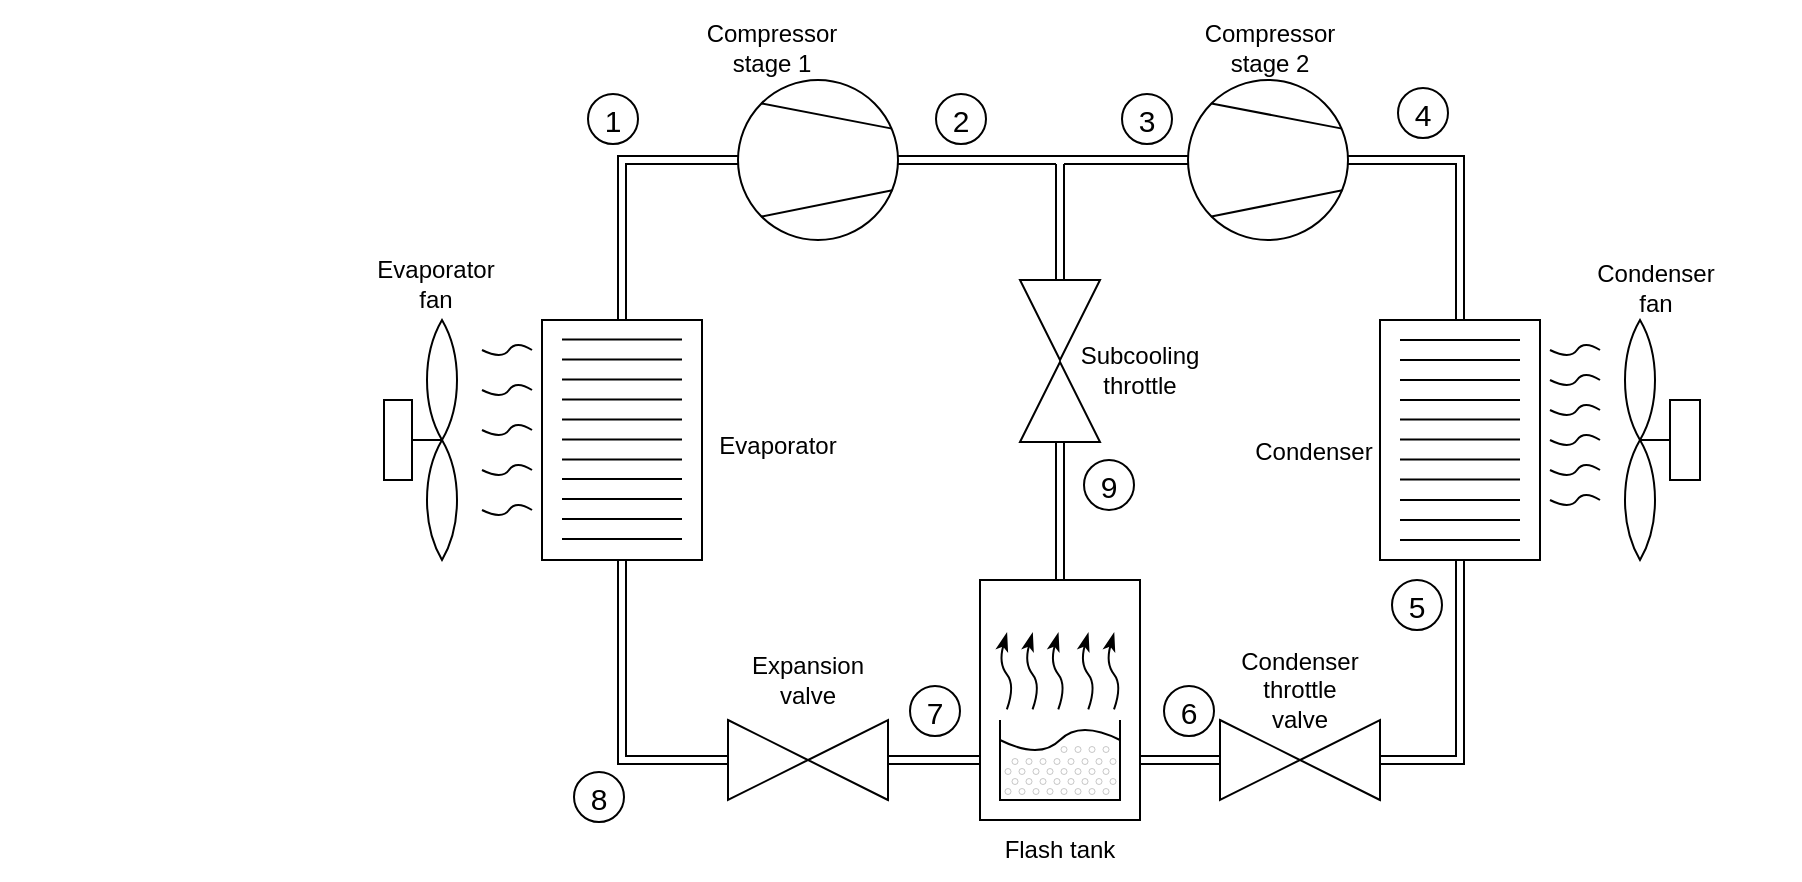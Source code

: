 <mxfile version="18.0.3" type="github">
  <diagram id="86LWPGzjrzok_drfQPmZ" name="Page-1">
    <mxGraphModel dx="1856" dy="977" grid="0" gridSize="10" guides="1" tooltips="1" connect="1" arrows="1" fold="1" page="1" pageScale="1" pageWidth="930" pageHeight="459" math="0" shadow="0">
      <root>
        <mxCell id="0" />
        <mxCell id="1" parent="0" />
        <mxCell id="T0VQDDk7Vr0k8I6lb6Ah-1" value="" style="group;strokeWidth=0;perimeterSpacing=3;" parent="1" vertex="1" connectable="0">
          <mxGeometry x="15" y="14" width="900" height="440" as="geometry" />
        </mxCell>
        <mxCell id="ViR2Tt4yyh8v6bLRr8B0-2" value="" style="ellipse;whiteSpace=wrap;html=1;aspect=fixed;" parent="T0VQDDk7Vr0k8I6lb6Ah-1" vertex="1">
          <mxGeometry x="369" y="40" width="80" height="80" as="geometry" />
        </mxCell>
        <mxCell id="ViR2Tt4yyh8v6bLRr8B0-4" value="" style="rounded=0;whiteSpace=wrap;html=1;" parent="T0VQDDk7Vr0k8I6lb6Ah-1" vertex="1">
          <mxGeometry x="690" y="160" width="80" height="120" as="geometry" />
        </mxCell>
        <mxCell id="ViR2Tt4yyh8v6bLRr8B0-5" value="" style="rounded=0;whiteSpace=wrap;html=1;" parent="T0VQDDk7Vr0k8I6lb6Ah-1" vertex="1">
          <mxGeometry x="271" y="160" width="80" height="120" as="geometry" />
        </mxCell>
        <mxCell id="ViR2Tt4yyh8v6bLRr8B0-6" value="" style="triangle;whiteSpace=wrap;html=1;rotation=-180;" parent="T0VQDDk7Vr0k8I6lb6Ah-1" vertex="1">
          <mxGeometry x="404" y="360" width="40" height="40" as="geometry" />
        </mxCell>
        <mxCell id="ViR2Tt4yyh8v6bLRr8B0-7" value="" style="triangle;whiteSpace=wrap;html=1;" parent="T0VQDDk7Vr0k8I6lb6Ah-1" vertex="1">
          <mxGeometry x="364" y="360" width="40" height="40" as="geometry" />
        </mxCell>
        <mxCell id="ViR2Tt4yyh8v6bLRr8B0-8" value="" style="triangle;whiteSpace=wrap;html=1;rotation=-180;" parent="T0VQDDk7Vr0k8I6lb6Ah-1" vertex="1">
          <mxGeometry x="650" y="360" width="40" height="40" as="geometry" />
        </mxCell>
        <mxCell id="ViR2Tt4yyh8v6bLRr8B0-9" value="" style="triangle;whiteSpace=wrap;html=1;" parent="T0VQDDk7Vr0k8I6lb6Ah-1" vertex="1">
          <mxGeometry x="610" y="360" width="40" height="40" as="geometry" />
        </mxCell>
        <mxCell id="ViR2Tt4yyh8v6bLRr8B0-11" value="" style="rounded=0;whiteSpace=wrap;html=1;" parent="T0VQDDk7Vr0k8I6lb6Ah-1" vertex="1">
          <mxGeometry x="490" y="290" width="80" height="120" as="geometry" />
        </mxCell>
        <mxCell id="ViR2Tt4yyh8v6bLRr8B0-15" value="" style="whiteSpace=wrap;html=1;shape=mxgraph.basic.pointed_oval" parent="T0VQDDk7Vr0k8I6lb6Ah-1" vertex="1">
          <mxGeometry x="810" y="160" width="20" height="60" as="geometry" />
        </mxCell>
        <mxCell id="ViR2Tt4yyh8v6bLRr8B0-16" value="" style="whiteSpace=wrap;html=1;shape=mxgraph.basic.pointed_oval" parent="T0VQDDk7Vr0k8I6lb6Ah-1" vertex="1">
          <mxGeometry x="810" y="220" width="20" height="60" as="geometry" />
        </mxCell>
        <mxCell id="ViR2Tt4yyh8v6bLRr8B0-18" value="" style="endArrow=none;html=1;rounded=0;entryX=0.5;entryY=0;entryDx=0;entryDy=0;entryPerimeter=0;" parent="T0VQDDk7Vr0k8I6lb6Ah-1" target="ViR2Tt4yyh8v6bLRr8B0-16" edge="1">
          <mxGeometry width="50" height="50" relative="1" as="geometry">
            <mxPoint x="850" y="220" as="sourcePoint" />
            <mxPoint x="820" y="230" as="targetPoint" />
          </mxGeometry>
        </mxCell>
        <mxCell id="ViR2Tt4yyh8v6bLRr8B0-19" value="" style="rounded=0;whiteSpace=wrap;html=1;" parent="T0VQDDk7Vr0k8I6lb6Ah-1" vertex="1">
          <mxGeometry x="835" y="200" width="15" height="40" as="geometry" />
        </mxCell>
        <mxCell id="ViR2Tt4yyh8v6bLRr8B0-20" value="" style="whiteSpace=wrap;html=1;shape=mxgraph.basic.pointed_oval" parent="T0VQDDk7Vr0k8I6lb6Ah-1" vertex="1">
          <mxGeometry x="211" y="160" width="20" height="60" as="geometry" />
        </mxCell>
        <mxCell id="ViR2Tt4yyh8v6bLRr8B0-21" value="" style="whiteSpace=wrap;html=1;shape=mxgraph.basic.pointed_oval" parent="T0VQDDk7Vr0k8I6lb6Ah-1" vertex="1">
          <mxGeometry x="211" y="220" width="20" height="60" as="geometry" />
        </mxCell>
        <mxCell id="ViR2Tt4yyh8v6bLRr8B0-22" value="" style="endArrow=none;html=1;rounded=0;entryX=0.5;entryY=0;entryDx=0;entryDy=0;entryPerimeter=0;exitX=1;exitY=0.5;exitDx=0;exitDy=0;" parent="T0VQDDk7Vr0k8I6lb6Ah-1" source="ViR2Tt4yyh8v6bLRr8B0-23" target="ViR2Tt4yyh8v6bLRr8B0-21" edge="1">
          <mxGeometry width="50" height="50" relative="1" as="geometry">
            <mxPoint x="191" y="220" as="sourcePoint" />
            <mxPoint x="161" y="230" as="targetPoint" />
          </mxGeometry>
        </mxCell>
        <mxCell id="ViR2Tt4yyh8v6bLRr8B0-23" value="" style="rounded=0;whiteSpace=wrap;html=1;" parent="T0VQDDk7Vr0k8I6lb6Ah-1" vertex="1">
          <mxGeometry x="192" y="200" width="14" height="40" as="geometry" />
        </mxCell>
        <mxCell id="ViR2Tt4yyh8v6bLRr8B0-27" value="" style="endArrow=none;html=1;rounded=0;entryX=1;entryY=0.5;entryDx=0;entryDy=0;exitX=0.5;exitY=0;exitDx=0;exitDy=0;shape=link;" parent="T0VQDDk7Vr0k8I6lb6Ah-1" source="ViR2Tt4yyh8v6bLRr8B0-4" edge="1">
          <mxGeometry width="50" height="50" relative="1" as="geometry">
            <mxPoint x="540" y="330" as="sourcePoint" />
            <mxPoint x="630" y="80" as="targetPoint" />
            <Array as="points">
              <mxPoint x="730" y="80" />
            </Array>
          </mxGeometry>
        </mxCell>
        <mxCell id="ViR2Tt4yyh8v6bLRr8B0-28" value="" style="endArrow=none;html=1;rounded=0;entryX=0.5;entryY=1;entryDx=0;entryDy=0;exitX=0;exitY=0.5;exitDx=0;exitDy=0;shape=link;" parent="T0VQDDk7Vr0k8I6lb6Ah-1" source="ViR2Tt4yyh8v6bLRr8B0-8" target="ViR2Tt4yyh8v6bLRr8B0-4" edge="1">
          <mxGeometry width="50" height="50" relative="1" as="geometry">
            <mxPoint x="740" y="170" as="sourcePoint" />
            <mxPoint x="640" y="90" as="targetPoint" />
            <Array as="points">
              <mxPoint x="730" y="380" />
            </Array>
          </mxGeometry>
        </mxCell>
        <mxCell id="ViR2Tt4yyh8v6bLRr8B0-30" value="" style="endArrow=none;html=1;rounded=0;exitX=1;exitY=0.75;exitDx=0;exitDy=0;entryX=0;entryY=0.5;entryDx=0;entryDy=0;shape=link;" parent="T0VQDDk7Vr0k8I6lb6Ah-1" source="ViR2Tt4yyh8v6bLRr8B0-11" target="ViR2Tt4yyh8v6bLRr8B0-9" edge="1">
          <mxGeometry width="50" height="50" relative="1" as="geometry">
            <mxPoint x="340" y="90" as="sourcePoint" />
            <mxPoint x="560" y="90" as="targetPoint" />
          </mxGeometry>
        </mxCell>
        <mxCell id="ViR2Tt4yyh8v6bLRr8B0-31" value="" style="endArrow=none;html=1;rounded=0;exitX=0;exitY=0.5;exitDx=0;exitDy=0;entryX=0;entryY=0.75;entryDx=0;entryDy=0;shape=link;" parent="T0VQDDk7Vr0k8I6lb6Ah-1" source="ViR2Tt4yyh8v6bLRr8B0-6" target="ViR2Tt4yyh8v6bLRr8B0-11" edge="1">
          <mxGeometry width="50" height="50" relative="1" as="geometry">
            <mxPoint x="583" y="390" as="sourcePoint" />
            <mxPoint x="493.0" y="380" as="targetPoint" />
          </mxGeometry>
        </mxCell>
        <mxCell id="ViR2Tt4yyh8v6bLRr8B0-32" value="" style="endArrow=none;html=1;rounded=0;exitX=0.5;exitY=1;exitDx=0;exitDy=0;entryX=0;entryY=0.5;entryDx=0;entryDy=0;shape=link;" parent="T0VQDDk7Vr0k8I6lb6Ah-1" source="ViR2Tt4yyh8v6bLRr8B0-5" target="ViR2Tt4yyh8v6bLRr8B0-7" edge="1">
          <mxGeometry width="50" height="50" relative="1" as="geometry">
            <mxPoint x="454" y="390" as="sourcePoint" />
            <mxPoint x="614" y="390" as="targetPoint" />
            <Array as="points">
              <mxPoint x="311" y="380" />
            </Array>
          </mxGeometry>
        </mxCell>
        <mxCell id="ViR2Tt4yyh8v6bLRr8B0-33" value="" style="endArrow=none;html=1;rounded=0;entryX=0.5;entryY=0;entryDx=0;entryDy=0;exitX=0;exitY=0.5;exitDx=0;exitDy=0;shape=link;" parent="T0VQDDk7Vr0k8I6lb6Ah-1" source="ViR2Tt4yyh8v6bLRr8B0-2" target="ViR2Tt4yyh8v6bLRr8B0-5" edge="1">
          <mxGeometry width="50" height="50" relative="1" as="geometry">
            <mxPoint x="304" y="50" as="sourcePoint" />
            <mxPoint x="374" y="390" as="targetPoint" />
            <Array as="points">
              <mxPoint x="311" y="80" />
            </Array>
          </mxGeometry>
        </mxCell>
        <mxCell id="ViR2Tt4yyh8v6bLRr8B0-34" value="" style="endArrow=none;html=1;rounded=0;entryX=0.963;entryY=0.304;entryDx=0;entryDy=0;entryPerimeter=0;exitX=0;exitY=0;exitDx=0;exitDy=0;" parent="T0VQDDk7Vr0k8I6lb6Ah-1" source="ViR2Tt4yyh8v6bLRr8B0-2" target="ViR2Tt4yyh8v6bLRr8B0-2" edge="1">
          <mxGeometry width="50" height="50" relative="1" as="geometry">
            <mxPoint x="494" y="280" as="sourcePoint" />
            <mxPoint x="544" y="230" as="targetPoint" />
          </mxGeometry>
        </mxCell>
        <mxCell id="ViR2Tt4yyh8v6bLRr8B0-35" value="" style="endArrow=none;html=1;rounded=0;entryX=0.965;entryY=0.689;entryDx=0;entryDy=0;exitX=0;exitY=1;exitDx=0;exitDy=0;entryPerimeter=0;" parent="T0VQDDk7Vr0k8I6lb6Ah-1" source="ViR2Tt4yyh8v6bLRr8B0-2" target="ViR2Tt4yyh8v6bLRr8B0-2" edge="1">
          <mxGeometry width="50" height="50" relative="1" as="geometry">
            <mxPoint x="474" y="40" as="sourcePoint" />
            <mxPoint x="446.64" y="68.24" as="targetPoint" />
          </mxGeometry>
        </mxCell>
        <mxCell id="ViR2Tt4yyh8v6bLRr8B0-47" value="" style="ellipse;whiteSpace=wrap;html=1;aspect=fixed;" parent="T0VQDDk7Vr0k8I6lb6Ah-1" vertex="1">
          <mxGeometry x="594" y="40" width="80" height="80" as="geometry" />
        </mxCell>
        <mxCell id="ViR2Tt4yyh8v6bLRr8B0-48" value="" style="endArrow=none;html=1;rounded=0;entryX=0.963;entryY=0.304;entryDx=0;entryDy=0;entryPerimeter=0;exitX=0;exitY=0;exitDx=0;exitDy=0;" parent="T0VQDDk7Vr0k8I6lb6Ah-1" source="ViR2Tt4yyh8v6bLRr8B0-47" target="ViR2Tt4yyh8v6bLRr8B0-47" edge="1">
          <mxGeometry width="50" height="50" relative="1" as="geometry">
            <mxPoint x="680" y="280" as="sourcePoint" />
            <mxPoint x="730" y="230" as="targetPoint" />
          </mxGeometry>
        </mxCell>
        <mxCell id="ViR2Tt4yyh8v6bLRr8B0-49" value="" style="endArrow=none;html=1;rounded=0;entryX=0.965;entryY=0.689;entryDx=0;entryDy=0;exitX=0;exitY=1;exitDx=0;exitDy=0;entryPerimeter=0;" parent="T0VQDDk7Vr0k8I6lb6Ah-1" source="ViR2Tt4yyh8v6bLRr8B0-47" target="ViR2Tt4yyh8v6bLRr8B0-47" edge="1">
          <mxGeometry width="50" height="50" relative="1" as="geometry">
            <mxPoint x="660" y="40" as="sourcePoint" />
            <mxPoint x="632.64" y="68.24" as="targetPoint" />
          </mxGeometry>
        </mxCell>
        <mxCell id="ViR2Tt4yyh8v6bLRr8B0-55" value="" style="endArrow=none;html=1;rounded=0;" parent="T0VQDDk7Vr0k8I6lb6Ah-1" edge="1">
          <mxGeometry width="50" height="50" relative="1" as="geometry">
            <mxPoint x="341" y="199.77" as="sourcePoint" />
            <mxPoint x="281" y="199.77" as="targetPoint" />
          </mxGeometry>
        </mxCell>
        <mxCell id="ViR2Tt4yyh8v6bLRr8B0-56" value="" style="endArrow=none;html=1;rounded=0;" parent="T0VQDDk7Vr0k8I6lb6Ah-1" edge="1">
          <mxGeometry width="50" height="50" relative="1" as="geometry">
            <mxPoint x="341" y="209.77" as="sourcePoint" />
            <mxPoint x="281" y="209.77" as="targetPoint" />
          </mxGeometry>
        </mxCell>
        <mxCell id="ViR2Tt4yyh8v6bLRr8B0-57" value="" style="endArrow=none;html=1;rounded=0;" parent="T0VQDDk7Vr0k8I6lb6Ah-1" edge="1">
          <mxGeometry width="50" height="50" relative="1" as="geometry">
            <mxPoint x="341" y="219.77" as="sourcePoint" />
            <mxPoint x="281" y="219.77" as="targetPoint" />
          </mxGeometry>
        </mxCell>
        <mxCell id="ViR2Tt4yyh8v6bLRr8B0-58" value="" style="endArrow=none;html=1;rounded=0;" parent="T0VQDDk7Vr0k8I6lb6Ah-1" edge="1">
          <mxGeometry width="50" height="50" relative="1" as="geometry">
            <mxPoint x="341" y="229.77" as="sourcePoint" />
            <mxPoint x="281" y="229.77" as="targetPoint" />
          </mxGeometry>
        </mxCell>
        <mxCell id="ViR2Tt4yyh8v6bLRr8B0-59" value="" style="endArrow=none;html=1;rounded=0;" parent="T0VQDDk7Vr0k8I6lb6Ah-1" edge="1">
          <mxGeometry width="50" height="50" relative="1" as="geometry">
            <mxPoint x="341" y="239.46" as="sourcePoint" />
            <mxPoint x="281" y="239.46" as="targetPoint" />
          </mxGeometry>
        </mxCell>
        <mxCell id="ViR2Tt4yyh8v6bLRr8B0-60" value="" style="endArrow=none;html=1;rounded=0;" parent="T0VQDDk7Vr0k8I6lb6Ah-1" edge="1">
          <mxGeometry width="50" height="50" relative="1" as="geometry">
            <mxPoint x="341" y="249.46" as="sourcePoint" />
            <mxPoint x="281" y="249.46" as="targetPoint" />
          </mxGeometry>
        </mxCell>
        <mxCell id="ViR2Tt4yyh8v6bLRr8B0-61" value="" style="endArrow=none;html=1;rounded=0;" parent="T0VQDDk7Vr0k8I6lb6Ah-1" edge="1">
          <mxGeometry width="50" height="50" relative="1" as="geometry">
            <mxPoint x="341" y="259.46" as="sourcePoint" />
            <mxPoint x="281" y="259.46" as="targetPoint" />
          </mxGeometry>
        </mxCell>
        <mxCell id="ViR2Tt4yyh8v6bLRr8B0-62" value="" style="endArrow=none;html=1;rounded=0;" parent="T0VQDDk7Vr0k8I6lb6Ah-1" edge="1">
          <mxGeometry width="50" height="50" relative="1" as="geometry">
            <mxPoint x="341" y="269.46" as="sourcePoint" />
            <mxPoint x="281" y="269.46" as="targetPoint" />
          </mxGeometry>
        </mxCell>
        <mxCell id="ViR2Tt4yyh8v6bLRr8B0-63" value="" style="endArrow=none;html=1;rounded=0;" parent="T0VQDDk7Vr0k8I6lb6Ah-1" edge="1">
          <mxGeometry width="50" height="50" relative="1" as="geometry">
            <mxPoint x="760" y="170" as="sourcePoint" />
            <mxPoint x="700" y="170" as="targetPoint" />
          </mxGeometry>
        </mxCell>
        <mxCell id="ViR2Tt4yyh8v6bLRr8B0-64" value="" style="endArrow=none;html=1;rounded=0;" parent="T0VQDDk7Vr0k8I6lb6Ah-1" edge="1">
          <mxGeometry width="50" height="50" relative="1" as="geometry">
            <mxPoint x="760" y="180" as="sourcePoint" />
            <mxPoint x="700" y="180" as="targetPoint" />
          </mxGeometry>
        </mxCell>
        <mxCell id="ViR2Tt4yyh8v6bLRr8B0-65" value="" style="endArrow=none;html=1;rounded=0;" parent="T0VQDDk7Vr0k8I6lb6Ah-1" edge="1">
          <mxGeometry width="50" height="50" relative="1" as="geometry">
            <mxPoint x="760" y="190" as="sourcePoint" />
            <mxPoint x="700" y="190" as="targetPoint" />
          </mxGeometry>
        </mxCell>
        <mxCell id="ViR2Tt4yyh8v6bLRr8B0-66" value="" style="endArrow=none;html=1;rounded=0;" parent="T0VQDDk7Vr0k8I6lb6Ah-1" edge="1">
          <mxGeometry width="50" height="50" relative="1" as="geometry">
            <mxPoint x="760" y="200" as="sourcePoint" />
            <mxPoint x="700" y="200" as="targetPoint" />
          </mxGeometry>
        </mxCell>
        <mxCell id="ViR2Tt4yyh8v6bLRr8B0-67" value="" style="endArrow=none;html=1;rounded=0;" parent="T0VQDDk7Vr0k8I6lb6Ah-1" edge="1">
          <mxGeometry width="50" height="50" relative="1" as="geometry">
            <mxPoint x="760" y="209.69" as="sourcePoint" />
            <mxPoint x="700" y="209.69" as="targetPoint" />
          </mxGeometry>
        </mxCell>
        <mxCell id="ViR2Tt4yyh8v6bLRr8B0-68" value="" style="endArrow=none;html=1;rounded=0;" parent="T0VQDDk7Vr0k8I6lb6Ah-1" edge="1">
          <mxGeometry width="50" height="50" relative="1" as="geometry">
            <mxPoint x="760" y="219.69" as="sourcePoint" />
            <mxPoint x="700" y="219.69" as="targetPoint" />
          </mxGeometry>
        </mxCell>
        <mxCell id="ViR2Tt4yyh8v6bLRr8B0-69" value="" style="endArrow=none;html=1;rounded=0;" parent="T0VQDDk7Vr0k8I6lb6Ah-1" edge="1">
          <mxGeometry width="50" height="50" relative="1" as="geometry">
            <mxPoint x="760" y="229.69" as="sourcePoint" />
            <mxPoint x="700" y="229.69" as="targetPoint" />
          </mxGeometry>
        </mxCell>
        <mxCell id="ViR2Tt4yyh8v6bLRr8B0-70" value="" style="endArrow=none;html=1;rounded=0;" parent="T0VQDDk7Vr0k8I6lb6Ah-1" edge="1">
          <mxGeometry width="50" height="50" relative="1" as="geometry">
            <mxPoint x="760" y="239.69" as="sourcePoint" />
            <mxPoint x="700" y="239.69" as="targetPoint" />
          </mxGeometry>
        </mxCell>
        <mxCell id="ViR2Tt4yyh8v6bLRr8B0-71" value="" style="endArrow=none;html=1;rounded=0;" parent="T0VQDDk7Vr0k8I6lb6Ah-1" edge="1">
          <mxGeometry width="50" height="50" relative="1" as="geometry">
            <mxPoint x="760" y="250.0" as="sourcePoint" />
            <mxPoint x="700" y="250.0" as="targetPoint" />
          </mxGeometry>
        </mxCell>
        <mxCell id="ViR2Tt4yyh8v6bLRr8B0-72" value="" style="endArrow=none;html=1;rounded=0;" parent="T0VQDDk7Vr0k8I6lb6Ah-1" edge="1">
          <mxGeometry width="50" height="50" relative="1" as="geometry">
            <mxPoint x="760" y="260.0" as="sourcePoint" />
            <mxPoint x="700" y="260.0" as="targetPoint" />
          </mxGeometry>
        </mxCell>
        <mxCell id="ViR2Tt4yyh8v6bLRr8B0-73" value="" style="endArrow=none;html=1;rounded=0;" parent="T0VQDDk7Vr0k8I6lb6Ah-1" edge="1">
          <mxGeometry width="50" height="50" relative="1" as="geometry">
            <mxPoint x="760" y="270.0" as="sourcePoint" />
            <mxPoint x="700" y="270.0" as="targetPoint" />
          </mxGeometry>
        </mxCell>
        <mxCell id="ViR2Tt4yyh8v6bLRr8B0-74" value="" style="endArrow=none;html=1;rounded=0;" parent="T0VQDDk7Vr0k8I6lb6Ah-1" edge="1">
          <mxGeometry width="50" height="50" relative="1" as="geometry">
            <mxPoint x="341" y="169.77" as="sourcePoint" />
            <mxPoint x="281" y="169.77" as="targetPoint" />
          </mxGeometry>
        </mxCell>
        <mxCell id="ViR2Tt4yyh8v6bLRr8B0-75" value="" style="endArrow=none;html=1;rounded=0;" parent="T0VQDDk7Vr0k8I6lb6Ah-1" edge="1">
          <mxGeometry width="50" height="50" relative="1" as="geometry">
            <mxPoint x="341" y="179.77" as="sourcePoint" />
            <mxPoint x="281" y="179.77" as="targetPoint" />
          </mxGeometry>
        </mxCell>
        <mxCell id="ViR2Tt4yyh8v6bLRr8B0-76" value="" style="endArrow=none;html=1;rounded=0;" parent="T0VQDDk7Vr0k8I6lb6Ah-1" edge="1">
          <mxGeometry width="50" height="50" relative="1" as="geometry">
            <mxPoint x="341" y="189.77" as="sourcePoint" />
            <mxPoint x="281" y="189.77" as="targetPoint" />
          </mxGeometry>
        </mxCell>
        <mxCell id="ViR2Tt4yyh8v6bLRr8B0-77" value="" style="endArrow=none;html=1;rounded=0;" parent="T0VQDDk7Vr0k8I6lb6Ah-1" edge="1">
          <mxGeometry width="50" height="50" relative="1" as="geometry">
            <mxPoint x="560" y="400" as="sourcePoint" />
            <mxPoint x="500" y="400" as="targetPoint" />
          </mxGeometry>
        </mxCell>
        <mxCell id="ViR2Tt4yyh8v6bLRr8B0-78" value="" style="endArrow=none;html=1;rounded=0;" parent="T0VQDDk7Vr0k8I6lb6Ah-1" edge="1">
          <mxGeometry width="50" height="50" relative="1" as="geometry">
            <mxPoint x="500" y="400.54" as="sourcePoint" />
            <mxPoint x="500" y="360.0" as="targetPoint" />
          </mxGeometry>
        </mxCell>
        <mxCell id="ViR2Tt4yyh8v6bLRr8B0-80" value="" style="endArrow=none;html=1;rounded=0;" parent="T0VQDDk7Vr0k8I6lb6Ah-1" edge="1">
          <mxGeometry width="50" height="50" relative="1" as="geometry">
            <mxPoint x="560" y="400.54" as="sourcePoint" />
            <mxPoint x="560" y="360" as="targetPoint" />
          </mxGeometry>
        </mxCell>
        <mxCell id="ViR2Tt4yyh8v6bLRr8B0-81" value="" style="curved=1;endArrow=none;html=1;rounded=0;anchorPointDirection=1;endFill=0;" parent="T0VQDDk7Vr0k8I6lb6Ah-1" edge="1">
          <mxGeometry width="50" height="50" relative="1" as="geometry">
            <mxPoint x="500" y="370" as="sourcePoint" />
            <mxPoint x="560" y="370" as="targetPoint" />
            <Array as="points">
              <mxPoint x="520" y="380" />
              <mxPoint x="540" y="360" />
            </Array>
          </mxGeometry>
        </mxCell>
        <mxCell id="ViR2Tt4yyh8v6bLRr8B0-86" value="Compressor stage 1" style="text;html=1;strokeColor=none;fillColor=none;align=center;verticalAlign=middle;whiteSpace=wrap;rounded=0;" parent="T0VQDDk7Vr0k8I6lb6Ah-1" vertex="1">
          <mxGeometry x="356" y="9" width="60" height="30" as="geometry" />
        </mxCell>
        <mxCell id="ViR2Tt4yyh8v6bLRr8B0-87" value="Compressor stage 2" style="text;html=1;strokeColor=none;fillColor=none;align=center;verticalAlign=middle;whiteSpace=wrap;rounded=0;" parent="T0VQDDk7Vr0k8I6lb6Ah-1" vertex="1">
          <mxGeometry x="605" y="9" width="60" height="30" as="geometry" />
        </mxCell>
        <mxCell id="ViR2Tt4yyh8v6bLRr8B0-88" value="Condenser" style="text;html=1;strokeColor=none;fillColor=none;align=center;verticalAlign=middle;whiteSpace=wrap;rounded=0;" parent="T0VQDDk7Vr0k8I6lb6Ah-1" vertex="1">
          <mxGeometry x="627" y="211" width="60" height="30" as="geometry" />
        </mxCell>
        <mxCell id="ViR2Tt4yyh8v6bLRr8B0-89" value="Evaporator" style="text;html=1;strokeColor=none;fillColor=none;align=center;verticalAlign=middle;whiteSpace=wrap;rounded=0;" parent="T0VQDDk7Vr0k8I6lb6Ah-1" vertex="1">
          <mxGeometry x="359" y="208" width="60" height="30" as="geometry" />
        </mxCell>
        <mxCell id="ViR2Tt4yyh8v6bLRr8B0-90" value="Flash tank" style="text;html=1;strokeColor=none;fillColor=none;align=center;verticalAlign=middle;whiteSpace=wrap;rounded=0;" parent="T0VQDDk7Vr0k8I6lb6Ah-1" vertex="1">
          <mxGeometry x="500" y="410" width="60" height="30" as="geometry" />
        </mxCell>
        <mxCell id="ViR2Tt4yyh8v6bLRr8B0-91" value="Subcooling throttle" style="text;html=1;strokeColor=none;fillColor=none;align=center;verticalAlign=middle;whiteSpace=wrap;rounded=0;" parent="T0VQDDk7Vr0k8I6lb6Ah-1" vertex="1">
          <mxGeometry x="540" y="170" width="60" height="30" as="geometry" />
        </mxCell>
        <mxCell id="ViR2Tt4yyh8v6bLRr8B0-92" value="Expansion valve" style="text;html=1;strokeColor=none;fillColor=none;align=center;verticalAlign=middle;whiteSpace=wrap;rounded=0;" parent="T0VQDDk7Vr0k8I6lb6Ah-1" vertex="1">
          <mxGeometry x="374" y="325" width="60" height="30" as="geometry" />
        </mxCell>
        <mxCell id="ViR2Tt4yyh8v6bLRr8B0-93" value="Condenser throttle valve" style="text;html=1;strokeColor=none;fillColor=none;align=center;verticalAlign=middle;whiteSpace=wrap;rounded=0;" parent="T0VQDDk7Vr0k8I6lb6Ah-1" vertex="1">
          <mxGeometry x="620" y="330" width="60" height="30" as="geometry" />
        </mxCell>
        <mxCell id="ViR2Tt4yyh8v6bLRr8B0-94" value="Evaporator&lt;br&gt;fan" style="text;html=1;strokeColor=none;fillColor=none;align=center;verticalAlign=middle;whiteSpace=wrap;rounded=0;" parent="T0VQDDk7Vr0k8I6lb6Ah-1" vertex="1">
          <mxGeometry x="188" y="127" width="60" height="30" as="geometry" />
        </mxCell>
        <mxCell id="ViR2Tt4yyh8v6bLRr8B0-95" value="Condenser&lt;br&gt;fan" style="text;html=1;strokeColor=none;fillColor=none;align=center;verticalAlign=middle;whiteSpace=wrap;rounded=0;" parent="T0VQDDk7Vr0k8I6lb6Ah-1" vertex="1">
          <mxGeometry x="798" y="129" width="60" height="30" as="geometry" />
        </mxCell>
        <mxCell id="ViR2Tt4yyh8v6bLRr8B0-98" value="" style="curved=1;endArrow=none;html=1;rounded=0;anchorPointDirection=1;endFill=0;" parent="T0VQDDk7Vr0k8I6lb6Ah-1" edge="1">
          <mxGeometry width="50" height="50" relative="1" as="geometry">
            <mxPoint x="241" y="195" as="sourcePoint" />
            <mxPoint x="266" y="195" as="targetPoint" />
            <Array as="points">
              <mxPoint x="251" y="200" />
              <mxPoint x="258" y="190" />
            </Array>
          </mxGeometry>
        </mxCell>
        <mxCell id="ViR2Tt4yyh8v6bLRr8B0-99" value="" style="curved=1;endArrow=none;html=1;rounded=0;anchorPointDirection=1;endFill=0;" parent="T0VQDDk7Vr0k8I6lb6Ah-1" edge="1">
          <mxGeometry width="50" height="50" relative="1" as="geometry">
            <mxPoint x="241" y="215.0" as="sourcePoint" />
            <mxPoint x="266" y="215.0" as="targetPoint" />
            <Array as="points">
              <mxPoint x="251" y="220" />
              <mxPoint x="258" y="210" />
            </Array>
          </mxGeometry>
        </mxCell>
        <mxCell id="ViR2Tt4yyh8v6bLRr8B0-100" value="" style="curved=1;endArrow=none;html=1;rounded=0;anchorPointDirection=1;endFill=0;" parent="T0VQDDk7Vr0k8I6lb6Ah-1" edge="1">
          <mxGeometry width="50" height="50" relative="1" as="geometry">
            <mxPoint x="241" y="235.0" as="sourcePoint" />
            <mxPoint x="266" y="235.0" as="targetPoint" />
            <Array as="points">
              <mxPoint x="251" y="240" />
              <mxPoint x="258" y="230" />
            </Array>
          </mxGeometry>
        </mxCell>
        <mxCell id="ViR2Tt4yyh8v6bLRr8B0-101" value="" style="curved=1;endArrow=none;html=1;rounded=0;anchorPointDirection=1;endFill=0;" parent="T0VQDDk7Vr0k8I6lb6Ah-1" edge="1">
          <mxGeometry width="50" height="50" relative="1" as="geometry">
            <mxPoint x="241" y="255.0" as="sourcePoint" />
            <mxPoint x="266" y="255.0" as="targetPoint" />
            <Array as="points">
              <mxPoint x="251" y="260" />
              <mxPoint x="258" y="250" />
            </Array>
          </mxGeometry>
        </mxCell>
        <mxCell id="ViR2Tt4yyh8v6bLRr8B0-102" value="" style="curved=1;endArrow=none;html=1;rounded=0;anchorPointDirection=1;endFill=0;" parent="T0VQDDk7Vr0k8I6lb6Ah-1" edge="1">
          <mxGeometry width="50" height="50" relative="1" as="geometry">
            <mxPoint x="241" y="175.0" as="sourcePoint" />
            <mxPoint x="266" y="175.0" as="targetPoint" />
            <Array as="points">
              <mxPoint x="251" y="180" />
              <mxPoint x="258" y="170" />
            </Array>
          </mxGeometry>
        </mxCell>
        <mxCell id="ViR2Tt4yyh8v6bLRr8B0-108" value="" style="curved=1;endArrow=none;html=1;rounded=0;anchorPointDirection=1;endFill=0;" parent="T0VQDDk7Vr0k8I6lb6Ah-1" edge="1">
          <mxGeometry width="50" height="50" relative="1" as="geometry">
            <mxPoint x="775" y="175.0" as="sourcePoint" />
            <mxPoint x="800" y="175.0" as="targetPoint" />
            <Array as="points">
              <mxPoint x="785" y="180" />
              <mxPoint x="792" y="170" />
            </Array>
          </mxGeometry>
        </mxCell>
        <mxCell id="ViR2Tt4yyh8v6bLRr8B0-110" value="" style="curved=1;endArrow=none;html=1;rounded=0;anchorPointDirection=1;endFill=0;" parent="T0VQDDk7Vr0k8I6lb6Ah-1" edge="1">
          <mxGeometry width="50" height="50" relative="1" as="geometry">
            <mxPoint x="775" y="190.0" as="sourcePoint" />
            <mxPoint x="800" y="190.0" as="targetPoint" />
            <Array as="points">
              <mxPoint x="785" y="195" />
              <mxPoint x="792" y="185" />
            </Array>
          </mxGeometry>
        </mxCell>
        <mxCell id="ViR2Tt4yyh8v6bLRr8B0-111" value="" style="curved=1;endArrow=none;html=1;rounded=0;anchorPointDirection=1;endFill=0;" parent="T0VQDDk7Vr0k8I6lb6Ah-1" edge="1">
          <mxGeometry width="50" height="50" relative="1" as="geometry">
            <mxPoint x="775" y="205.0" as="sourcePoint" />
            <mxPoint x="800" y="205.0" as="targetPoint" />
            <Array as="points">
              <mxPoint x="785" y="210" />
              <mxPoint x="792" y="200" />
            </Array>
          </mxGeometry>
        </mxCell>
        <mxCell id="ViR2Tt4yyh8v6bLRr8B0-112" value="" style="curved=1;endArrow=none;html=1;rounded=0;anchorPointDirection=1;endFill=0;" parent="T0VQDDk7Vr0k8I6lb6Ah-1" edge="1">
          <mxGeometry width="50" height="50" relative="1" as="geometry">
            <mxPoint x="775" y="220.0" as="sourcePoint" />
            <mxPoint x="800" y="220.0" as="targetPoint" />
            <Array as="points">
              <mxPoint x="785" y="225" />
              <mxPoint x="792" y="215" />
            </Array>
          </mxGeometry>
        </mxCell>
        <mxCell id="ViR2Tt4yyh8v6bLRr8B0-113" value="" style="curved=1;endArrow=none;html=1;rounded=0;anchorPointDirection=1;endFill=0;" parent="T0VQDDk7Vr0k8I6lb6Ah-1" edge="1">
          <mxGeometry width="50" height="50" relative="1" as="geometry">
            <mxPoint x="775" y="235.0" as="sourcePoint" />
            <mxPoint x="800" y="235.0" as="targetPoint" />
            <Array as="points">
              <mxPoint x="785" y="240" />
              <mxPoint x="792" y="230" />
            </Array>
          </mxGeometry>
        </mxCell>
        <mxCell id="ViR2Tt4yyh8v6bLRr8B0-114" value="" style="curved=1;endArrow=none;html=1;rounded=0;anchorPointDirection=1;endFill=0;" parent="T0VQDDk7Vr0k8I6lb6Ah-1" edge="1">
          <mxGeometry width="50" height="50" relative="1" as="geometry">
            <mxPoint x="775" y="250.0" as="sourcePoint" />
            <mxPoint x="800" y="250.0" as="targetPoint" />
            <Array as="points">
              <mxPoint x="785" y="255" />
              <mxPoint x="792" y="245" />
            </Array>
          </mxGeometry>
        </mxCell>
        <mxCell id="ViR2Tt4yyh8v6bLRr8B0-115" value="" style="endArrow=none;html=1;rounded=0;shape=link;entryX=0;entryY=0.5;entryDx=0;entryDy=0;" parent="T0VQDDk7Vr0k8I6lb6Ah-1" target="ViR2Tt4yyh8v6bLRr8B0-47" edge="1">
          <mxGeometry width="50" height="50" relative="1" as="geometry">
            <mxPoint x="532" y="80" as="sourcePoint" />
            <mxPoint x="510" y="90" as="targetPoint" />
          </mxGeometry>
        </mxCell>
        <mxCell id="BIku93GV1AMmx44TNClJ-4" value="1" style="ellipse;whiteSpace=wrap;html=1;aspect=fixed;fontSize=15;" parent="T0VQDDk7Vr0k8I6lb6Ah-1" vertex="1">
          <mxGeometry x="294" y="47" width="25" height="25" as="geometry" />
        </mxCell>
        <mxCell id="BIku93GV1AMmx44TNClJ-5" value="2" style="ellipse;whiteSpace=wrap;html=1;aspect=fixed;fontSize=15;" parent="T0VQDDk7Vr0k8I6lb6Ah-1" vertex="1">
          <mxGeometry x="468" y="47" width="25" height="25" as="geometry" />
        </mxCell>
        <mxCell id="BIku93GV1AMmx44TNClJ-6" value="5" style="ellipse;whiteSpace=wrap;html=1;aspect=fixed;fontSize=15;" parent="T0VQDDk7Vr0k8I6lb6Ah-1" vertex="1">
          <mxGeometry x="696" y="290" width="25" height="25" as="geometry" />
        </mxCell>
        <mxCell id="BIku93GV1AMmx44TNClJ-7" value="9" style="ellipse;whiteSpace=wrap;html=1;aspect=fixed;fontSize=15;" parent="T0VQDDk7Vr0k8I6lb6Ah-1" vertex="1">
          <mxGeometry x="542" y="230" width="25" height="25" as="geometry" />
        </mxCell>
        <mxCell id="BIku93GV1AMmx44TNClJ-8" value="7" style="ellipse;whiteSpace=wrap;html=1;aspect=fixed;fontSize=15;" parent="T0VQDDk7Vr0k8I6lb6Ah-1" vertex="1">
          <mxGeometry x="455" y="343" width="25" height="25" as="geometry" />
        </mxCell>
        <mxCell id="BIku93GV1AMmx44TNClJ-10" value="3" style="ellipse;whiteSpace=wrap;html=1;aspect=fixed;fontSize=15;" parent="T0VQDDk7Vr0k8I6lb6Ah-1" vertex="1">
          <mxGeometry x="561" y="47" width="25" height="25" as="geometry" />
        </mxCell>
        <mxCell id="BIku93GV1AMmx44TNClJ-11" value="8" style="ellipse;whiteSpace=wrap;html=1;aspect=fixed;fontSize=15;" parent="T0VQDDk7Vr0k8I6lb6Ah-1" vertex="1">
          <mxGeometry x="287" y="386" width="25" height="25" as="geometry" />
        </mxCell>
        <mxCell id="BIku93GV1AMmx44TNClJ-13" value="4" style="ellipse;whiteSpace=wrap;html=1;aspect=fixed;fontSize=15;" parent="T0VQDDk7Vr0k8I6lb6Ah-1" vertex="1">
          <mxGeometry x="699" y="44" width="25" height="25" as="geometry" />
        </mxCell>
        <mxCell id="BIku93GV1AMmx44TNClJ-15" value="6" style="ellipse;whiteSpace=wrap;html=1;aspect=fixed;fontSize=15;" parent="T0VQDDk7Vr0k8I6lb6Ah-1" vertex="1">
          <mxGeometry x="582" y="343" width="25" height="25" as="geometry" />
        </mxCell>
        <mxCell id="ViR2Tt4yyh8v6bLRr8B0-12" value="" style="triangle;whiteSpace=wrap;html=1;rotation=-180;direction=south;" parent="T0VQDDk7Vr0k8I6lb6Ah-1" vertex="1">
          <mxGeometry x="510" y="181" width="40" height="40" as="geometry" />
        </mxCell>
        <mxCell id="cNQ2fKvkNMRmwMuR_fTF-2" value="" style="group;direction=west;" vertex="1" connectable="0" parent="T0VQDDk7Vr0k8I6lb6Ah-1">
          <mxGeometry x="510" y="140" width="80" height="40" as="geometry" />
        </mxCell>
        <mxCell id="ViR2Tt4yyh8v6bLRr8B0-13" value="" style="triangle;whiteSpace=wrap;html=1;direction=south;" parent="cNQ2fKvkNMRmwMuR_fTF-2" vertex="1">
          <mxGeometry width="40" height="40" as="geometry" />
        </mxCell>
        <mxCell id="cNQ2fKvkNMRmwMuR_fTF-5" value="" style="endArrow=none;html=1;rounded=0;exitX=0;exitY=0.5;exitDx=0;exitDy=0;shape=link;entryX=0.5;entryY=0;entryDx=0;entryDy=0;" edge="1" parent="T0VQDDk7Vr0k8I6lb6Ah-1" source="ViR2Tt4yyh8v6bLRr8B0-12" target="ViR2Tt4yyh8v6bLRr8B0-11">
          <mxGeometry width="50" height="50" relative="1" as="geometry">
            <mxPoint x="491" y="257" as="sourcePoint" />
            <mxPoint x="539" y="259" as="targetPoint" />
          </mxGeometry>
        </mxCell>
        <mxCell id="cNQ2fKvkNMRmwMuR_fTF-6" value="" style="endArrow=none;html=1;rounded=0;shape=link;entryX=0;entryY=0.5;entryDx=0;entryDy=0;" edge="1" parent="T0VQDDk7Vr0k8I6lb6Ah-1" target="ViR2Tt4yyh8v6bLRr8B0-13">
          <mxGeometry width="50" height="50" relative="1" as="geometry">
            <mxPoint x="530" y="82" as="sourcePoint" />
            <mxPoint x="528" y="120" as="targetPoint" />
          </mxGeometry>
        </mxCell>
        <mxCell id="ViR2Tt4yyh8v6bLRr8B0-24" value="" style="endArrow=none;html=1;rounded=0;exitX=1;exitY=0.5;exitDx=0;exitDy=0;shape=link;" parent="T0VQDDk7Vr0k8I6lb6Ah-1" source="ViR2Tt4yyh8v6bLRr8B0-2" edge="1">
          <mxGeometry width="50" height="50" relative="1" as="geometry">
            <mxPoint x="708" y="290" as="sourcePoint" />
            <mxPoint x="528" y="80" as="targetPoint" />
          </mxGeometry>
        </mxCell>
        <mxCell id="cNQ2fKvkNMRmwMuR_fTF-8" value="" style="endArrow=none;html=1;rounded=0;curved=1;" edge="1" parent="T0VQDDk7Vr0k8I6lb6Ah-1">
          <mxGeometry width="50" height="50" relative="1" as="geometry">
            <mxPoint x="528" y="78" as="sourcePoint" />
            <mxPoint x="532" y="78" as="targetPoint" />
          </mxGeometry>
        </mxCell>
        <mxCell id="cNQ2fKvkNMRmwMuR_fTF-9" value="" style="ellipse;whiteSpace=wrap;html=1;aspect=fixed;fontSize=15;strokeWidth=0.11;" vertex="1" parent="T0VQDDk7Vr0k8I6lb6Ah-1">
          <mxGeometry x="505.75" y="379" width="3" height="3" as="geometry" />
        </mxCell>
        <mxCell id="cNQ2fKvkNMRmwMuR_fTF-10" value="" style="ellipse;whiteSpace=wrap;html=1;aspect=fixed;fontSize=15;strokeWidth=0.11;" vertex="1" parent="T0VQDDk7Vr0k8I6lb6Ah-1">
          <mxGeometry x="512.75" y="379" width="3" height="3" as="geometry" />
        </mxCell>
        <mxCell id="cNQ2fKvkNMRmwMuR_fTF-12" value="" style="ellipse;whiteSpace=wrap;html=1;aspect=fixed;fontSize=15;strokeWidth=0.11;" vertex="1" parent="T0VQDDk7Vr0k8I6lb6Ah-1">
          <mxGeometry x="519.75" y="379" width="3" height="3" as="geometry" />
        </mxCell>
        <mxCell id="cNQ2fKvkNMRmwMuR_fTF-13" value="" style="ellipse;whiteSpace=wrap;html=1;aspect=fixed;fontSize=15;strokeWidth=0.11;" vertex="1" parent="T0VQDDk7Vr0k8I6lb6Ah-1">
          <mxGeometry x="526.75" y="379" width="3" height="3" as="geometry" />
        </mxCell>
        <mxCell id="cNQ2fKvkNMRmwMuR_fTF-14" value="" style="ellipse;whiteSpace=wrap;html=1;aspect=fixed;fontSize=15;strokeWidth=0.11;" vertex="1" parent="T0VQDDk7Vr0k8I6lb6Ah-1">
          <mxGeometry x="533.75" y="379" width="3" height="3" as="geometry" />
        </mxCell>
        <mxCell id="cNQ2fKvkNMRmwMuR_fTF-15" value="" style="ellipse;whiteSpace=wrap;html=1;aspect=fixed;fontSize=15;strokeWidth=0.11;" vertex="1" parent="T0VQDDk7Vr0k8I6lb6Ah-1">
          <mxGeometry x="540.75" y="379" width="3" height="3" as="geometry" />
        </mxCell>
        <mxCell id="cNQ2fKvkNMRmwMuR_fTF-16" value="" style="ellipse;whiteSpace=wrap;html=1;aspect=fixed;fontSize=15;strokeWidth=0.11;" vertex="1" parent="T0VQDDk7Vr0k8I6lb6Ah-1">
          <mxGeometry x="547.75" y="379" width="3" height="3" as="geometry" />
        </mxCell>
        <mxCell id="cNQ2fKvkNMRmwMuR_fTF-17" value="" style="ellipse;whiteSpace=wrap;html=1;aspect=fixed;fontSize=15;strokeWidth=0.11;" vertex="1" parent="T0VQDDk7Vr0k8I6lb6Ah-1">
          <mxGeometry x="554.75" y="379" width="3" height="3" as="geometry" />
        </mxCell>
        <mxCell id="cNQ2fKvkNMRmwMuR_fTF-18" value="" style="ellipse;whiteSpace=wrap;html=1;aspect=fixed;fontSize=15;strokeWidth=0.11;" vertex="1" parent="T0VQDDk7Vr0k8I6lb6Ah-1">
          <mxGeometry x="502.25" y="384" width="3" height="3" as="geometry" />
        </mxCell>
        <mxCell id="cNQ2fKvkNMRmwMuR_fTF-19" value="" style="ellipse;whiteSpace=wrap;html=1;aspect=fixed;fontSize=15;strokeWidth=0.11;" vertex="1" parent="T0VQDDk7Vr0k8I6lb6Ah-1">
          <mxGeometry x="509.25" y="384" width="3" height="3" as="geometry" />
        </mxCell>
        <mxCell id="cNQ2fKvkNMRmwMuR_fTF-20" value="" style="ellipse;whiteSpace=wrap;html=1;aspect=fixed;fontSize=15;strokeWidth=0.11;" vertex="1" parent="T0VQDDk7Vr0k8I6lb6Ah-1">
          <mxGeometry x="516.25" y="384" width="3" height="3" as="geometry" />
        </mxCell>
        <mxCell id="cNQ2fKvkNMRmwMuR_fTF-21" value="" style="ellipse;whiteSpace=wrap;html=1;aspect=fixed;fontSize=15;strokeWidth=0.11;" vertex="1" parent="T0VQDDk7Vr0k8I6lb6Ah-1">
          <mxGeometry x="523.25" y="384" width="3" height="3" as="geometry" />
        </mxCell>
        <mxCell id="cNQ2fKvkNMRmwMuR_fTF-22" value="" style="ellipse;whiteSpace=wrap;html=1;aspect=fixed;fontSize=15;strokeWidth=0.11;" vertex="1" parent="T0VQDDk7Vr0k8I6lb6Ah-1">
          <mxGeometry x="530.25" y="384" width="3" height="3" as="geometry" />
        </mxCell>
        <mxCell id="cNQ2fKvkNMRmwMuR_fTF-23" value="" style="ellipse;whiteSpace=wrap;html=1;aspect=fixed;fontSize=15;strokeWidth=0.11;" vertex="1" parent="T0VQDDk7Vr0k8I6lb6Ah-1">
          <mxGeometry x="537.25" y="384" width="3" height="3" as="geometry" />
        </mxCell>
        <mxCell id="cNQ2fKvkNMRmwMuR_fTF-24" value="" style="ellipse;whiteSpace=wrap;html=1;aspect=fixed;fontSize=15;strokeWidth=0.11;" vertex="1" parent="T0VQDDk7Vr0k8I6lb6Ah-1">
          <mxGeometry x="544.25" y="384" width="3" height="3" as="geometry" />
        </mxCell>
        <mxCell id="cNQ2fKvkNMRmwMuR_fTF-25" value="" style="ellipse;whiteSpace=wrap;html=1;aspect=fixed;fontSize=15;strokeWidth=0.11;" vertex="1" parent="T0VQDDk7Vr0k8I6lb6Ah-1">
          <mxGeometry x="551.25" y="384" width="3" height="3" as="geometry" />
        </mxCell>
        <mxCell id="cNQ2fKvkNMRmwMuR_fTF-26" value="" style="ellipse;whiteSpace=wrap;html=1;aspect=fixed;fontSize=15;strokeWidth=0.11;" vertex="1" parent="T0VQDDk7Vr0k8I6lb6Ah-1">
          <mxGeometry x="505.75" y="389" width="3" height="3" as="geometry" />
        </mxCell>
        <mxCell id="cNQ2fKvkNMRmwMuR_fTF-27" value="" style="ellipse;whiteSpace=wrap;html=1;aspect=fixed;fontSize=15;strokeWidth=0.11;" vertex="1" parent="T0VQDDk7Vr0k8I6lb6Ah-1">
          <mxGeometry x="512.75" y="389" width="3" height="3" as="geometry" />
        </mxCell>
        <mxCell id="cNQ2fKvkNMRmwMuR_fTF-28" value="" style="ellipse;whiteSpace=wrap;html=1;aspect=fixed;fontSize=15;strokeWidth=0.11;" vertex="1" parent="T0VQDDk7Vr0k8I6lb6Ah-1">
          <mxGeometry x="519.75" y="389" width="3" height="3" as="geometry" />
        </mxCell>
        <mxCell id="cNQ2fKvkNMRmwMuR_fTF-29" value="" style="ellipse;whiteSpace=wrap;html=1;aspect=fixed;fontSize=15;strokeWidth=0.11;" vertex="1" parent="T0VQDDk7Vr0k8I6lb6Ah-1">
          <mxGeometry x="526.75" y="389" width="3" height="3" as="geometry" />
        </mxCell>
        <mxCell id="cNQ2fKvkNMRmwMuR_fTF-30" value="" style="ellipse;whiteSpace=wrap;html=1;aspect=fixed;fontSize=15;strokeWidth=0.11;" vertex="1" parent="T0VQDDk7Vr0k8I6lb6Ah-1">
          <mxGeometry x="533.75" y="389" width="3" height="3" as="geometry" />
        </mxCell>
        <mxCell id="cNQ2fKvkNMRmwMuR_fTF-31" value="" style="ellipse;whiteSpace=wrap;html=1;aspect=fixed;fontSize=15;strokeWidth=0.11;" vertex="1" parent="T0VQDDk7Vr0k8I6lb6Ah-1">
          <mxGeometry x="540.75" y="389" width="3" height="3" as="geometry" />
        </mxCell>
        <mxCell id="cNQ2fKvkNMRmwMuR_fTF-32" value="" style="ellipse;whiteSpace=wrap;html=1;aspect=fixed;fontSize=15;strokeWidth=0.11;" vertex="1" parent="T0VQDDk7Vr0k8I6lb6Ah-1">
          <mxGeometry x="547.75" y="389" width="3" height="3" as="geometry" />
        </mxCell>
        <mxCell id="cNQ2fKvkNMRmwMuR_fTF-33" value="" style="ellipse;whiteSpace=wrap;html=1;aspect=fixed;fontSize=15;strokeWidth=0.11;" vertex="1" parent="T0VQDDk7Vr0k8I6lb6Ah-1">
          <mxGeometry x="554.75" y="389" width="3" height="3" as="geometry" />
        </mxCell>
        <mxCell id="cNQ2fKvkNMRmwMuR_fTF-34" value="" style="ellipse;whiteSpace=wrap;html=1;aspect=fixed;fontSize=15;strokeWidth=0.11;" vertex="1" parent="T0VQDDk7Vr0k8I6lb6Ah-1">
          <mxGeometry x="502.25" y="394" width="3" height="3" as="geometry" />
        </mxCell>
        <mxCell id="cNQ2fKvkNMRmwMuR_fTF-35" value="" style="ellipse;whiteSpace=wrap;html=1;aspect=fixed;fontSize=15;strokeWidth=0.11;" vertex="1" parent="T0VQDDk7Vr0k8I6lb6Ah-1">
          <mxGeometry x="509.25" y="394" width="3" height="3" as="geometry" />
        </mxCell>
        <mxCell id="cNQ2fKvkNMRmwMuR_fTF-36" value="" style="ellipse;whiteSpace=wrap;html=1;aspect=fixed;fontSize=15;strokeWidth=0.11;" vertex="1" parent="T0VQDDk7Vr0k8I6lb6Ah-1">
          <mxGeometry x="516.25" y="394" width="3" height="3" as="geometry" />
        </mxCell>
        <mxCell id="cNQ2fKvkNMRmwMuR_fTF-37" value="" style="ellipse;whiteSpace=wrap;html=1;aspect=fixed;fontSize=15;strokeWidth=0.11;" vertex="1" parent="T0VQDDk7Vr0k8I6lb6Ah-1">
          <mxGeometry x="523.25" y="394" width="3" height="3" as="geometry" />
        </mxCell>
        <mxCell id="cNQ2fKvkNMRmwMuR_fTF-38" value="" style="ellipse;whiteSpace=wrap;html=1;aspect=fixed;fontSize=15;strokeWidth=0.11;" vertex="1" parent="T0VQDDk7Vr0k8I6lb6Ah-1">
          <mxGeometry x="530.25" y="394" width="3" height="3" as="geometry" />
        </mxCell>
        <mxCell id="cNQ2fKvkNMRmwMuR_fTF-39" value="" style="ellipse;whiteSpace=wrap;html=1;aspect=fixed;fontSize=15;strokeWidth=0.11;" vertex="1" parent="T0VQDDk7Vr0k8I6lb6Ah-1">
          <mxGeometry x="537.25" y="394" width="3" height="3" as="geometry" />
        </mxCell>
        <mxCell id="cNQ2fKvkNMRmwMuR_fTF-40" value="" style="ellipse;whiteSpace=wrap;html=1;aspect=fixed;fontSize=15;strokeWidth=0.11;" vertex="1" parent="T0VQDDk7Vr0k8I6lb6Ah-1">
          <mxGeometry x="544.25" y="394" width="3" height="3" as="geometry" />
        </mxCell>
        <mxCell id="cNQ2fKvkNMRmwMuR_fTF-41" value="" style="ellipse;whiteSpace=wrap;html=1;aspect=fixed;fontSize=15;strokeWidth=0.11;" vertex="1" parent="T0VQDDk7Vr0k8I6lb6Ah-1">
          <mxGeometry x="551.25" y="394" width="3" height="3" as="geometry" />
        </mxCell>
        <mxCell id="cNQ2fKvkNMRmwMuR_fTF-48" value="" style="ellipse;whiteSpace=wrap;html=1;aspect=fixed;fontSize=15;strokeWidth=0.11;" vertex="1" parent="T0VQDDk7Vr0k8I6lb6Ah-1">
          <mxGeometry x="530.25" y="373" width="3" height="3" as="geometry" />
        </mxCell>
        <mxCell id="cNQ2fKvkNMRmwMuR_fTF-49" value="" style="ellipse;whiteSpace=wrap;html=1;aspect=fixed;fontSize=15;strokeWidth=0.11;" vertex="1" parent="T0VQDDk7Vr0k8I6lb6Ah-1">
          <mxGeometry x="537.25" y="373" width="3" height="3" as="geometry" />
        </mxCell>
        <mxCell id="cNQ2fKvkNMRmwMuR_fTF-50" value="" style="ellipse;whiteSpace=wrap;html=1;aspect=fixed;fontSize=15;strokeWidth=0.11;" vertex="1" parent="T0VQDDk7Vr0k8I6lb6Ah-1">
          <mxGeometry x="544.25" y="373" width="3" height="3" as="geometry" />
        </mxCell>
        <mxCell id="cNQ2fKvkNMRmwMuR_fTF-51" value="" style="ellipse;whiteSpace=wrap;html=1;aspect=fixed;fontSize=15;strokeWidth=0.11;" vertex="1" parent="T0VQDDk7Vr0k8I6lb6Ah-1">
          <mxGeometry x="551.25" y="373" width="3" height="3" as="geometry" />
        </mxCell>
        <mxCell id="cNQ2fKvkNMRmwMuR_fTF-72" value="" style="group;rotation=90;" vertex="1" connectable="0" parent="T0VQDDk7Vr0k8I6lb6Ah-1">
          <mxGeometry x="507.5" y="301.5" width="15" height="53.5" as="geometry" />
        </mxCell>
        <mxCell id="cNQ2fKvkNMRmwMuR_fTF-65" value="" style="curved=1;endArrow=none;html=1;rounded=0;anchorPointDirection=1;endFill=0;startArrow=classicThin;startFill=1;" edge="1" parent="cNQ2fKvkNMRmwMuR_fTF-72">
          <mxGeometry width="50" height="50" relative="1" as="geometry">
            <mxPoint x="49.5" y="15.005" as="sourcePoint" />
            <mxPoint x="49.5" y="53.22" as="targetPoint" />
            <Array as="points">
              <mxPoint x="45.214" y="30.291" />
              <mxPoint x="53.786" y="40.991" />
            </Array>
          </mxGeometry>
        </mxCell>
        <mxCell id="cNQ2fKvkNMRmwMuR_fTF-66" value="" style="curved=1;endArrow=none;html=1;rounded=0;anchorPointDirection=1;endFill=0;startArrow=classicThin;startFill=1;" edge="1" parent="cNQ2fKvkNMRmwMuR_fTF-72">
          <mxGeometry width="50" height="50" relative="1" as="geometry">
            <mxPoint x="36.643" y="15.005" as="sourcePoint" />
            <mxPoint x="36.643" y="53.22" as="targetPoint" />
            <Array as="points">
              <mxPoint x="32.357" y="30.291" />
              <mxPoint x="40.929" y="40.991" />
            </Array>
          </mxGeometry>
        </mxCell>
        <mxCell id="cNQ2fKvkNMRmwMuR_fTF-67" value="" style="curved=1;endArrow=none;html=1;rounded=0;anchorPointDirection=1;endFill=0;startArrow=classicThin;startFill=1;" edge="1" parent="cNQ2fKvkNMRmwMuR_fTF-72">
          <mxGeometry width="50" height="50" relative="1" as="geometry">
            <mxPoint x="21.643" y="15.005" as="sourcePoint" />
            <mxPoint x="21.643" y="53.22" as="targetPoint" />
            <Array as="points">
              <mxPoint x="17.357" y="30.291" />
              <mxPoint x="25.929" y="40.991" />
            </Array>
          </mxGeometry>
        </mxCell>
        <mxCell id="cNQ2fKvkNMRmwMuR_fTF-68" value="" style="curved=1;endArrow=none;html=1;rounded=0;anchorPointDirection=1;endFill=0;startArrow=classicThin;startFill=1;" edge="1" parent="cNQ2fKvkNMRmwMuR_fTF-72">
          <mxGeometry width="50" height="50" relative="1" as="geometry">
            <mxPoint x="8.786" y="15.005" as="sourcePoint" />
            <mxPoint x="8.786" y="53.22" as="targetPoint" />
            <Array as="points">
              <mxPoint x="4.5" y="30.291" />
              <mxPoint x="13.071" y="40.991" />
            </Array>
          </mxGeometry>
        </mxCell>
        <mxCell id="cNQ2fKvkNMRmwMuR_fTF-69" value="" style="curved=1;endArrow=none;html=1;rounded=0;anchorPointDirection=1;endFill=0;startArrow=classicThin;startFill=1;" edge="1" parent="cNQ2fKvkNMRmwMuR_fTF-72">
          <mxGeometry width="50" height="50" relative="1" as="geometry">
            <mxPoint x="-4.071" y="15.005" as="sourcePoint" />
            <mxPoint x="-4.071" y="53.22" as="targetPoint" />
            <Array as="points">
              <mxPoint x="-8.357" y="30.291" />
              <mxPoint x="0.214" y="40.991" />
            </Array>
          </mxGeometry>
        </mxCell>
      </root>
    </mxGraphModel>
  </diagram>
</mxfile>
